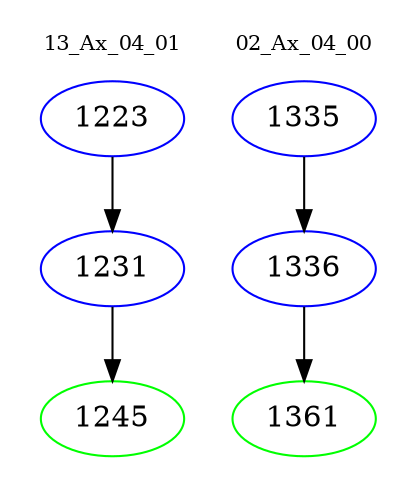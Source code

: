 digraph{
subgraph cluster_0 {
color = white
label = "13_Ax_04_01";
fontsize=10;
T0_1223 [label="1223", color="blue"]
T0_1223 -> T0_1231 [color="black"]
T0_1231 [label="1231", color="blue"]
T0_1231 -> T0_1245 [color="black"]
T0_1245 [label="1245", color="green"]
}
subgraph cluster_1 {
color = white
label = "02_Ax_04_00";
fontsize=10;
T1_1335 [label="1335", color="blue"]
T1_1335 -> T1_1336 [color="black"]
T1_1336 [label="1336", color="blue"]
T1_1336 -> T1_1361 [color="black"]
T1_1361 [label="1361", color="green"]
}
}
